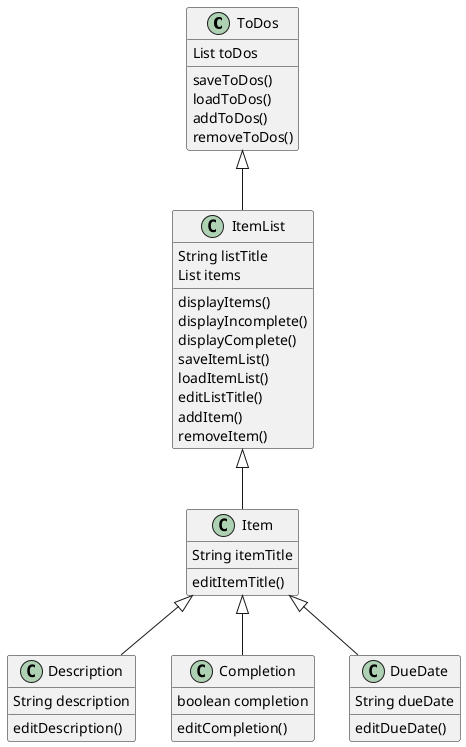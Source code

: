 @startuml

Class ToDos {
List toDos
saveToDos()
loadToDos()
addToDos()
removeToDos()
}

Class ItemList {
String listTitle
List items
displayItems()
displayIncomplete()
displayComplete()
saveItemList()
loadItemList()
editListTitle()
addItem()
removeItem()
}

Class Item {
String itemTitle
editItemTitle()
}

Class Description {
String description
editDescription()
}

Class Completion {
boolean completion
editCompletion()
}

Class DueDate {
String dueDate
editDueDate()
}

ToDos <|-- ItemList
ItemList <|-- Item
Item <|-- Description
Item <|-- Completion
Item <|-- DueDate

@enduml